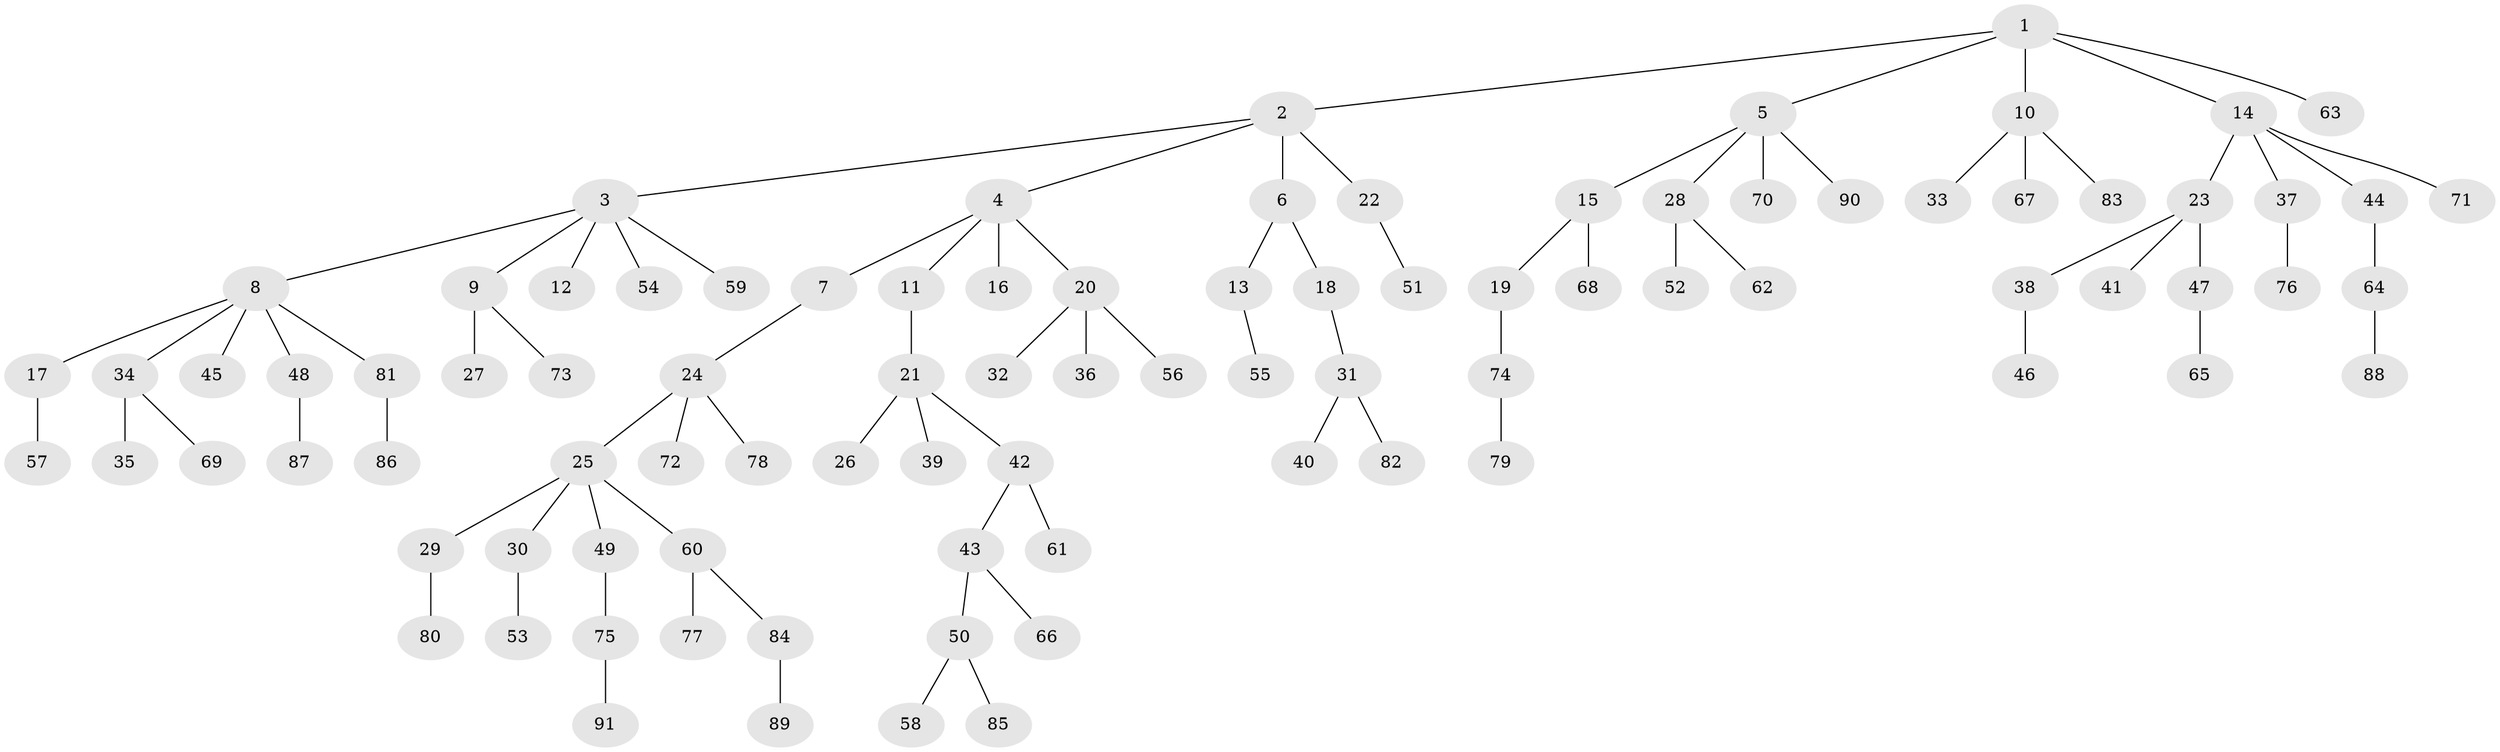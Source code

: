 // Generated by graph-tools (version 1.1) at 2025/36/03/09/25 02:36:50]
// undirected, 91 vertices, 90 edges
graph export_dot {
graph [start="1"]
  node [color=gray90,style=filled];
  1;
  2;
  3;
  4;
  5;
  6;
  7;
  8;
  9;
  10;
  11;
  12;
  13;
  14;
  15;
  16;
  17;
  18;
  19;
  20;
  21;
  22;
  23;
  24;
  25;
  26;
  27;
  28;
  29;
  30;
  31;
  32;
  33;
  34;
  35;
  36;
  37;
  38;
  39;
  40;
  41;
  42;
  43;
  44;
  45;
  46;
  47;
  48;
  49;
  50;
  51;
  52;
  53;
  54;
  55;
  56;
  57;
  58;
  59;
  60;
  61;
  62;
  63;
  64;
  65;
  66;
  67;
  68;
  69;
  70;
  71;
  72;
  73;
  74;
  75;
  76;
  77;
  78;
  79;
  80;
  81;
  82;
  83;
  84;
  85;
  86;
  87;
  88;
  89;
  90;
  91;
  1 -- 2;
  1 -- 5;
  1 -- 10;
  1 -- 14;
  1 -- 63;
  2 -- 3;
  2 -- 4;
  2 -- 6;
  2 -- 22;
  3 -- 8;
  3 -- 9;
  3 -- 12;
  3 -- 54;
  3 -- 59;
  4 -- 7;
  4 -- 11;
  4 -- 16;
  4 -- 20;
  5 -- 15;
  5 -- 28;
  5 -- 70;
  5 -- 90;
  6 -- 13;
  6 -- 18;
  7 -- 24;
  8 -- 17;
  8 -- 34;
  8 -- 45;
  8 -- 48;
  8 -- 81;
  9 -- 27;
  9 -- 73;
  10 -- 33;
  10 -- 67;
  10 -- 83;
  11 -- 21;
  13 -- 55;
  14 -- 23;
  14 -- 37;
  14 -- 44;
  14 -- 71;
  15 -- 19;
  15 -- 68;
  17 -- 57;
  18 -- 31;
  19 -- 74;
  20 -- 32;
  20 -- 36;
  20 -- 56;
  21 -- 26;
  21 -- 39;
  21 -- 42;
  22 -- 51;
  23 -- 38;
  23 -- 41;
  23 -- 47;
  24 -- 25;
  24 -- 72;
  24 -- 78;
  25 -- 29;
  25 -- 30;
  25 -- 49;
  25 -- 60;
  28 -- 52;
  28 -- 62;
  29 -- 80;
  30 -- 53;
  31 -- 40;
  31 -- 82;
  34 -- 35;
  34 -- 69;
  37 -- 76;
  38 -- 46;
  42 -- 43;
  42 -- 61;
  43 -- 50;
  43 -- 66;
  44 -- 64;
  47 -- 65;
  48 -- 87;
  49 -- 75;
  50 -- 58;
  50 -- 85;
  60 -- 77;
  60 -- 84;
  64 -- 88;
  74 -- 79;
  75 -- 91;
  81 -- 86;
  84 -- 89;
}
